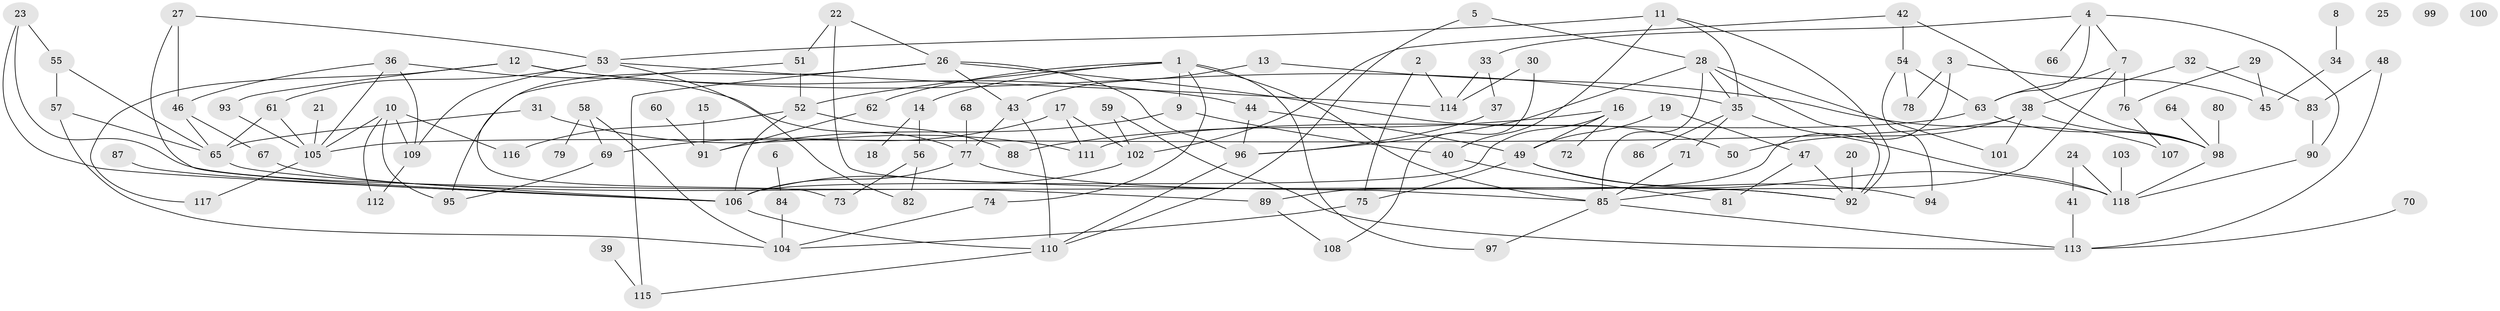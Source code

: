 // Generated by graph-tools (version 1.1) at 2025/25/03/09/25 03:25:15]
// undirected, 118 vertices, 176 edges
graph export_dot {
graph [start="1"]
  node [color=gray90,style=filled];
  1;
  2;
  3;
  4;
  5;
  6;
  7;
  8;
  9;
  10;
  11;
  12;
  13;
  14;
  15;
  16;
  17;
  18;
  19;
  20;
  21;
  22;
  23;
  24;
  25;
  26;
  27;
  28;
  29;
  30;
  31;
  32;
  33;
  34;
  35;
  36;
  37;
  38;
  39;
  40;
  41;
  42;
  43;
  44;
  45;
  46;
  47;
  48;
  49;
  50;
  51;
  52;
  53;
  54;
  55;
  56;
  57;
  58;
  59;
  60;
  61;
  62;
  63;
  64;
  65;
  66;
  67;
  68;
  69;
  70;
  71;
  72;
  73;
  74;
  75;
  76;
  77;
  78;
  79;
  80;
  81;
  82;
  83;
  84;
  85;
  86;
  87;
  88;
  89;
  90;
  91;
  92;
  93;
  94;
  95;
  96;
  97;
  98;
  99;
  100;
  101;
  102;
  103;
  104;
  105;
  106;
  107;
  108;
  109;
  110;
  111;
  112;
  113;
  114;
  115;
  116;
  117;
  118;
  1 -- 9;
  1 -- 14;
  1 -- 52;
  1 -- 62;
  1 -- 74;
  1 -- 85;
  1 -- 97;
  2 -- 75;
  2 -- 114;
  3 -- 45;
  3 -- 78;
  3 -- 89;
  4 -- 7;
  4 -- 33;
  4 -- 63;
  4 -- 66;
  4 -- 90;
  5 -- 28;
  5 -- 110;
  6 -- 84;
  7 -- 63;
  7 -- 76;
  7 -- 85;
  8 -- 34;
  9 -- 40;
  9 -- 91;
  10 -- 95;
  10 -- 105;
  10 -- 109;
  10 -- 112;
  10 -- 116;
  11 -- 35;
  11 -- 40;
  11 -- 53;
  11 -- 92;
  12 -- 35;
  12 -- 44;
  12 -- 93;
  12 -- 117;
  13 -- 43;
  13 -- 107;
  14 -- 18;
  14 -- 56;
  15 -- 91;
  16 -- 49;
  16 -- 72;
  16 -- 88;
  16 -- 106;
  17 -- 69;
  17 -- 102;
  17 -- 111;
  19 -- 47;
  19 -- 49;
  20 -- 92;
  21 -- 105;
  22 -- 26;
  22 -- 51;
  22 -- 85;
  23 -- 55;
  23 -- 92;
  23 -- 106;
  24 -- 41;
  24 -- 118;
  26 -- 43;
  26 -- 50;
  26 -- 95;
  26 -- 96;
  26 -- 115;
  27 -- 46;
  27 -- 53;
  27 -- 106;
  28 -- 35;
  28 -- 85;
  28 -- 92;
  28 -- 96;
  28 -- 101;
  29 -- 45;
  29 -- 76;
  30 -- 108;
  30 -- 114;
  31 -- 65;
  31 -- 111;
  32 -- 38;
  32 -- 83;
  33 -- 37;
  33 -- 114;
  34 -- 45;
  35 -- 71;
  35 -- 86;
  35 -- 118;
  36 -- 46;
  36 -- 77;
  36 -- 105;
  36 -- 109;
  37 -- 96;
  38 -- 50;
  38 -- 98;
  38 -- 101;
  38 -- 105;
  39 -- 115;
  40 -- 81;
  41 -- 113;
  42 -- 54;
  42 -- 98;
  42 -- 102;
  43 -- 77;
  43 -- 110;
  44 -- 49;
  44 -- 96;
  46 -- 65;
  46 -- 67;
  47 -- 81;
  47 -- 92;
  48 -- 83;
  48 -- 113;
  49 -- 75;
  49 -- 94;
  49 -- 118;
  51 -- 52;
  51 -- 73;
  52 -- 88;
  52 -- 106;
  52 -- 116;
  53 -- 61;
  53 -- 82;
  53 -- 109;
  53 -- 114;
  54 -- 63;
  54 -- 78;
  54 -- 94;
  55 -- 57;
  55 -- 65;
  56 -- 73;
  56 -- 82;
  57 -- 65;
  57 -- 104;
  58 -- 69;
  58 -- 79;
  58 -- 104;
  59 -- 102;
  59 -- 113;
  60 -- 91;
  61 -- 65;
  61 -- 105;
  62 -- 91;
  63 -- 98;
  63 -- 111;
  64 -- 98;
  65 -- 106;
  67 -- 89;
  68 -- 77;
  69 -- 95;
  70 -- 113;
  71 -- 85;
  74 -- 104;
  75 -- 104;
  76 -- 107;
  77 -- 92;
  77 -- 106;
  80 -- 98;
  83 -- 90;
  84 -- 104;
  85 -- 97;
  85 -- 113;
  87 -- 106;
  89 -- 108;
  90 -- 118;
  93 -- 105;
  96 -- 110;
  98 -- 118;
  102 -- 106;
  103 -- 118;
  105 -- 117;
  106 -- 110;
  109 -- 112;
  110 -- 115;
}
